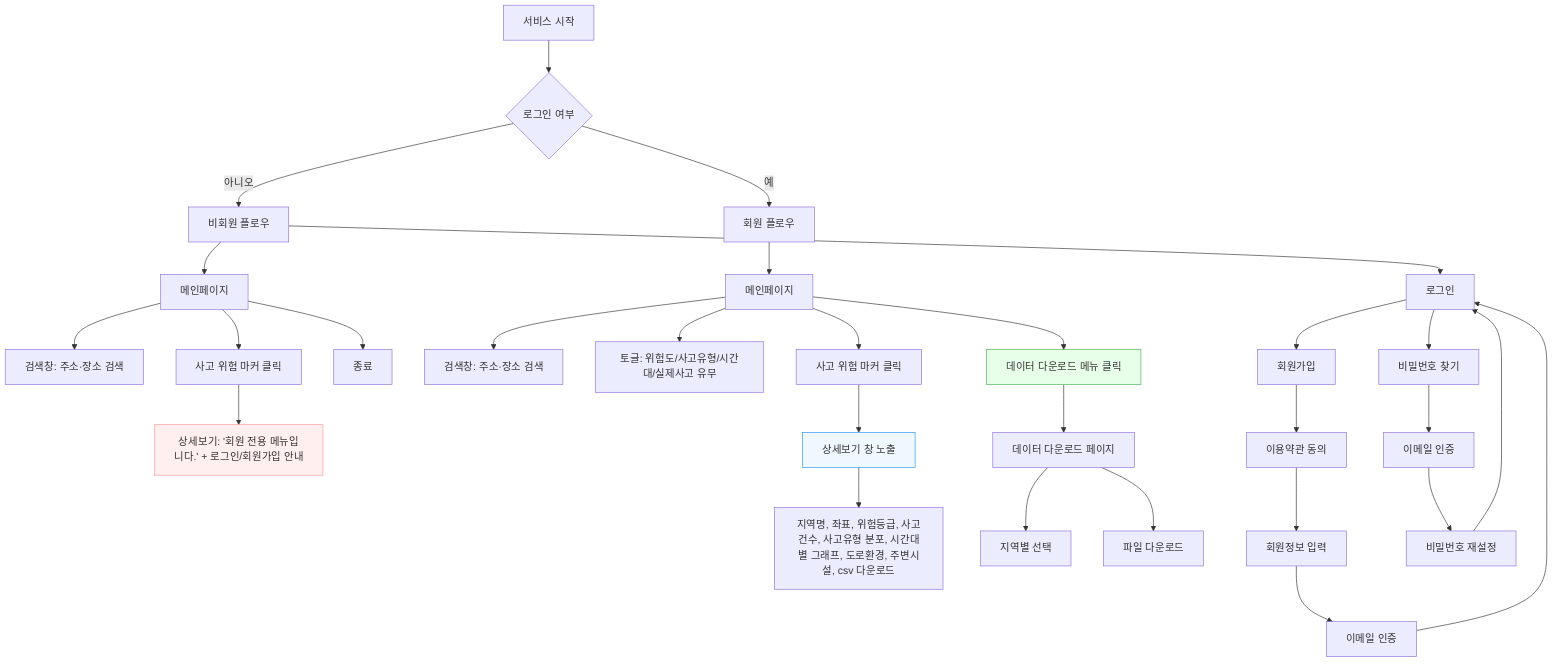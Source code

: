 flowchart TD
    Start[서비스 시작] --> LoginCheck{로그인 여부}
    LoginCheck -- 아니오 --> GuestFlow[비회원 플로우]
    LoginCheck -- 예 --> MemberFlow[회원 플로우]

    %% 비회원 플로우
    GuestFlow --> MainMap[메인페이지]
    MainMap --> MapSearch[검색창: 주소·장소 검색]
    MainMap --> MarkerClick[사고 위험 마커 클릭]
    MarkerClick --> GuestDetail[상세보기: '회원 전용 메뉴입니다.' + 로그인/회원가입 안내]
    MainMap --> End1[종료]

    %% 회원 플로우
    MemberFlow --> MainMap2[메인페이지]
    MainMap2 --> MapSearch2[검색창: 주소·장소 검색]
    MainMap2 --> MapTheme2[토글: 위험도/사고유형/시간대/실제사고 유무]
    MainMap2 --> MarkerClick2[사고 위험 마커 클릭]
    MarkerClick2 --> DetailPopup[상세보기 창 노출]
    DetailPopup --> ShowInfo[지역명, 좌표, 위험등급, 사고건수, 사고유형 분포, 시간대별 그래프, 도로환경, 주변시설, csv 다운로드]
    MainMap2 --> DataDownload[데이터 다운로드 메뉴 클릭]
    DataDownload --> DownloadPage[데이터 다운로드 페이지]
    DownloadPage --> RegionSelect[지역별 선택]
    DownloadPage --> DownloadBtn[파일 다운로드]

    %% 회원가입, 로그인/비번찾기
    GuestFlow --> LoginPage[로그인]
    LoginPage --> SignUp[회원가입]
    SignUp --> Terms[이용약관 동의]
    Terms --> SignUpForm[회원정보 입력]
    SignUpForm --> EmailAuth[이메일 인증]
    EmailAuth --> LoginPage

    LoginPage --> FindPW[비밀번호 찾기]
    FindPW --> PWEmail[이메일 인증]
    PWEmail --> PWReset[비밀번호 재설정]
    PWReset --> LoginPage

    %% 기타
    style GuestDetail fill:#ffefef,stroke:#f99,stroke-width:1px
    style DetailPopup fill:#f0f8ff,stroke:#2196F3,stroke-width:1px
    style DataDownload fill:#e7ffe8,stroke:#4caf50,stroke-width:1px